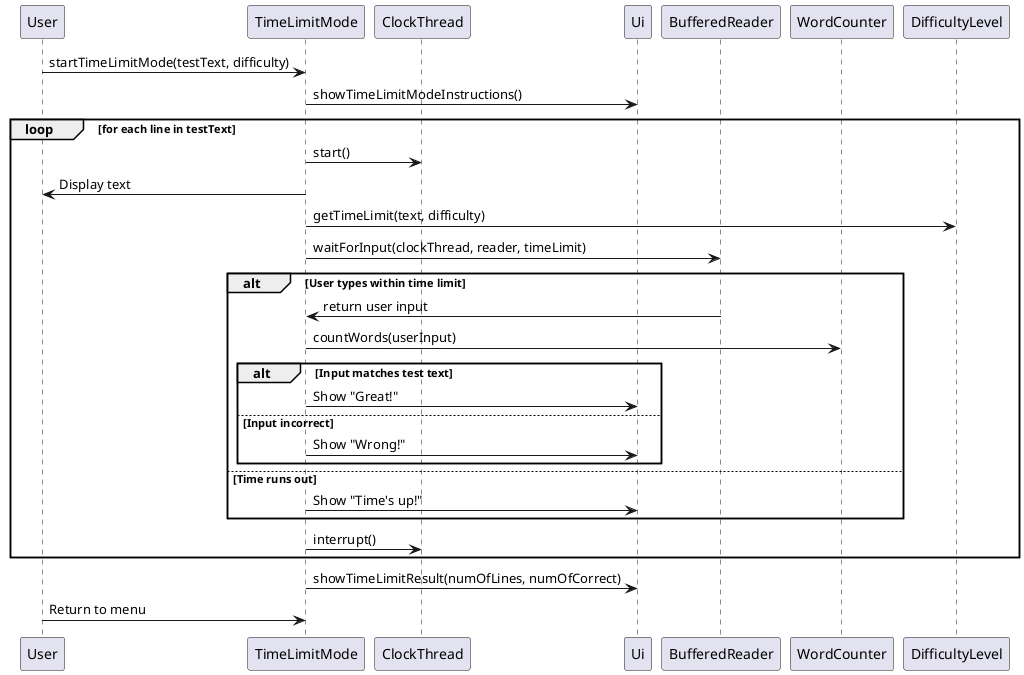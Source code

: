 @startuml

participant User
participant TimeLimitMode
participant ClockThread
participant Ui
participant BufferedReader
participant WordCounter
participant DifficultyLevel

User -> TimeLimitMode: startTimeLimitMode(testText, difficulty)
TimeLimitMode -> Ui: showTimeLimitModeInstructions()
loop for each line in testText
    TimeLimitMode -> ClockThread: start()
    TimeLimitMode -> User: Display text
    TimeLimitMode -> DifficultyLevel: getTimeLimit(text, difficulty)
    TimeLimitMode -> BufferedReader: waitForInput(clockThread, reader, timeLimit)
    alt User types within time limit
        BufferedReader -> TimeLimitMode: return user input
        TimeLimitMode -> WordCounter: countWords(userInput)
        alt Input matches test text
            TimeLimitMode -> Ui: Show "Great!"
        else Input incorrect
            TimeLimitMode -> Ui: Show "Wrong!"
        end
    else Time runs out
        TimeLimitMode -> Ui: Show "Time's up!"
    end
    TimeLimitMode -> ClockThread: interrupt()
end
TimeLimitMode -> Ui: showTimeLimitResult(numOfLines, numOfCorrect)
User -> TimeLimitMode: Return to menu

@enduml